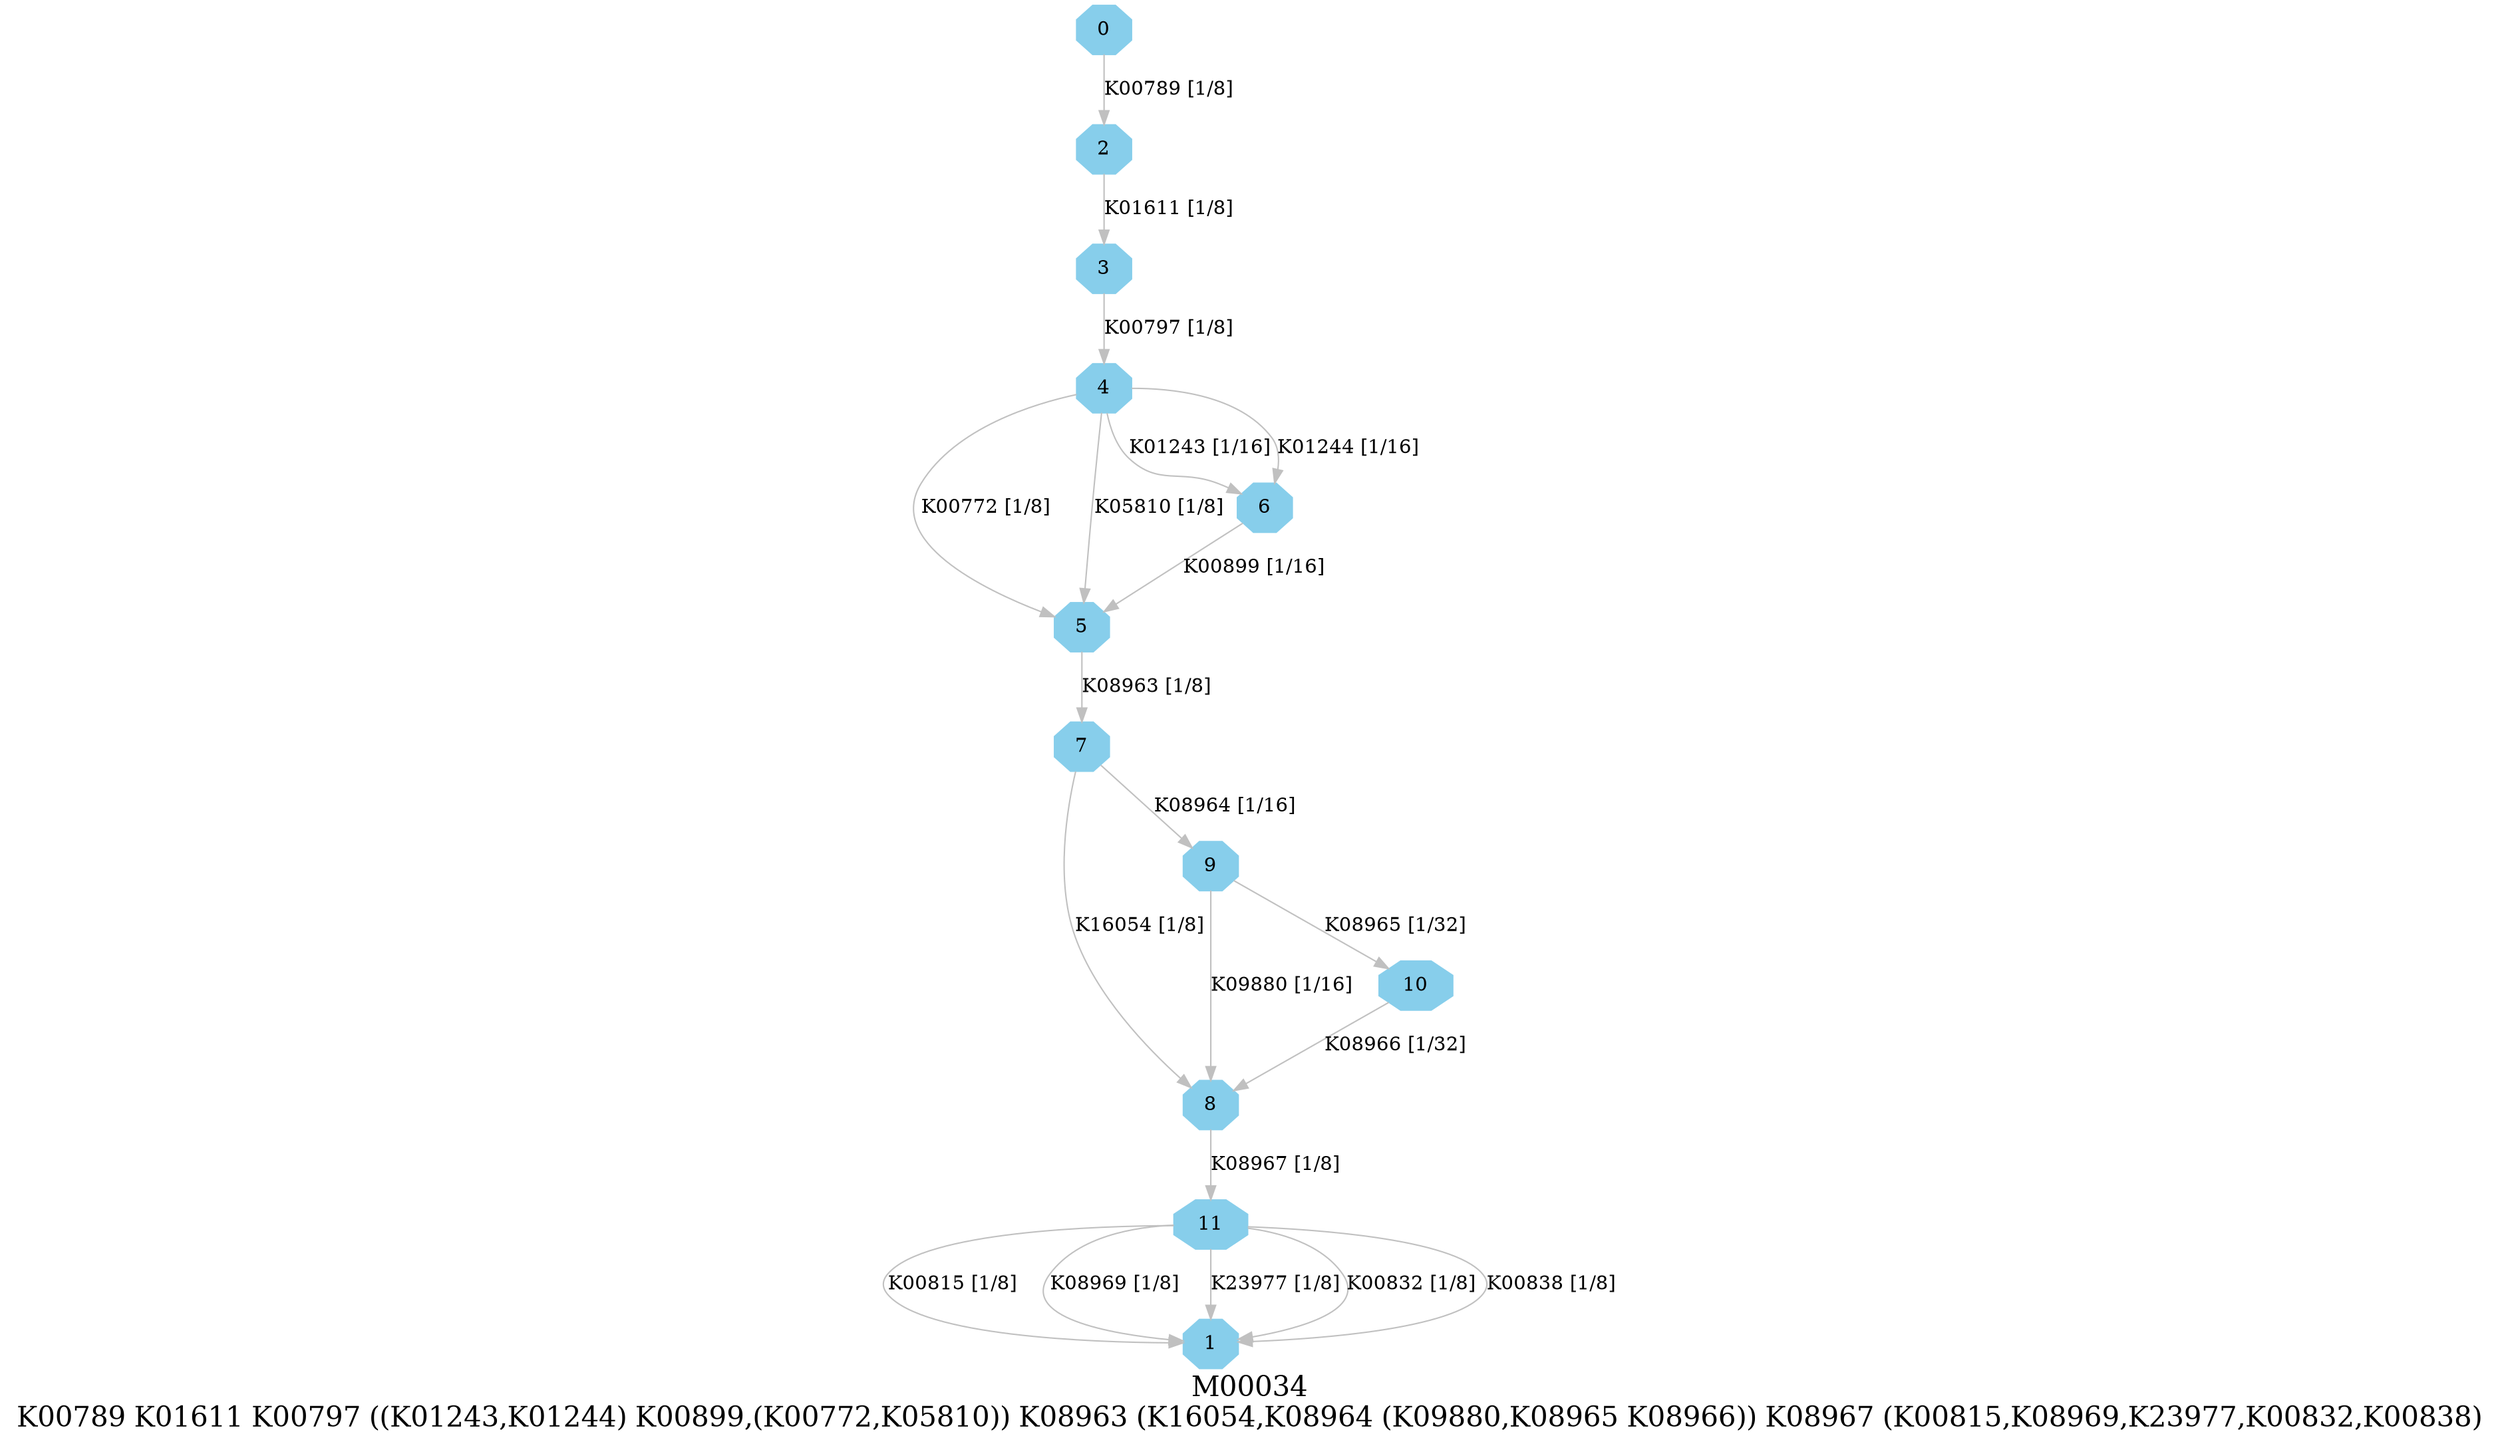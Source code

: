 digraph G {
graph [label="M00034
K00789 K01611 K00797 ((K01243,K01244) K00899,(K00772,K05810)) K08963 (K16054,K08964 (K09880,K08965 K08966)) K08967 (K00815,K08969,K23977,K00832,K00838)",fontsize=20];
node [shape=box,style=filled];
edge [len=3,color=grey];
{node [width=.3,height=.3,shape=octagon,style=filled,color=skyblue] 0 1 2 3 4 5 6 7 8 9 10 11 }
0 -> 2 [label="K00789 [1/8]"];
2 -> 3 [label="K01611 [1/8]"];
3 -> 4 [label="K00797 [1/8]"];
4 -> 6 [label="K01243 [1/16]"];
4 -> 6 [label="K01244 [1/16]"];
4 -> 5 [label="K00772 [1/8]"];
4 -> 5 [label="K05810 [1/8]"];
5 -> 7 [label="K08963 [1/8]"];
6 -> 5 [label="K00899 [1/16]"];
7 -> 8 [label="K16054 [1/8]"];
7 -> 9 [label="K08964 [1/16]"];
8 -> 11 [label="K08967 [1/8]"];
9 -> 8 [label="K09880 [1/16]"];
9 -> 10 [label="K08965 [1/32]"];
10 -> 8 [label="K08966 [1/32]"];
11 -> 1 [label="K00815 [1/8]"];
11 -> 1 [label="K08969 [1/8]"];
11 -> 1 [label="K23977 [1/8]"];
11 -> 1 [label="K00832 [1/8]"];
11 -> 1 [label="K00838 [1/8]"];
}